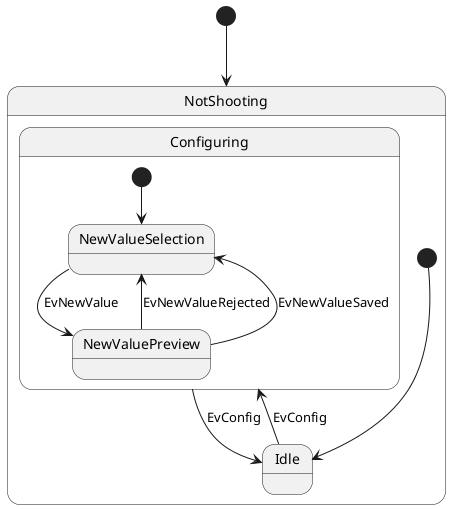 {
  "sha1": "tefqokimvcbhvq21rfzf4ah62awr66j",
  "insertion": {
    "when": "2024-06-04T17:28:46.105Z",
    "user": "plantuml@gmail.com"
  }
}
@startuml
skinparam model FOO
[*] --> NotShooting

state NotShooting {
  state Configuring {
    [*] --> NewValueSelection
    NewValueSelection --> NewValuePreview : EvNewValue
    NewValuePreview --> NewValueSelection : EvNewValueRejected
    NewValuePreview --> NewValueSelection : EvNewValueSaved
  }
  [*] --> Idle
  Idle --> Configuring : EvConfig
  Configuring --> Idle : EvConfig
}
@enduml
